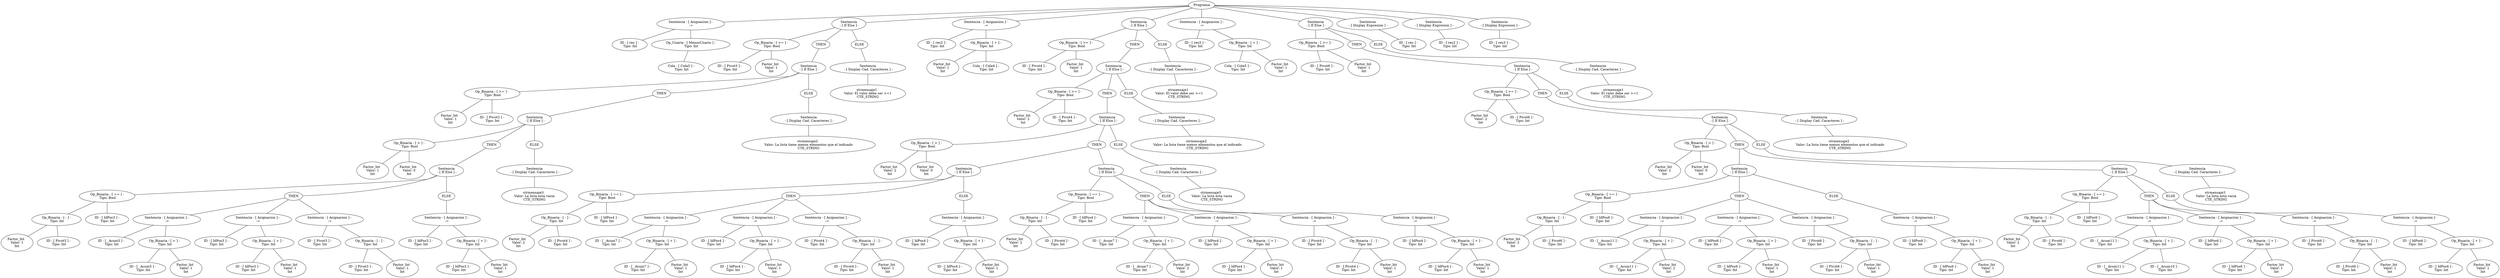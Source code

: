graph G {nodo_programa[label="Programa"]
nodo_353581637[label="Sentencia - [ Asignacion ] -
 :="]
nodo_programa--nodo_353581637
nodo_1359365952[label=" ID - [ res ] - 
 Tipo: Int"]
nodo_353581637--nodo_1359365952
nodo_1631080157[label=" Op_Unaria - [ MenosUnario ] - 
 Tipo: Int"]
nodo_353581637--nodo_1631080157
nodo_9929230571[label=" Cola - [ Cola3 ] - 
 Tipo: Int"]
nodo_1631080157--nodo_9929230571
nodo_1931662721[label="Sentencia
 - [ If Else ] -"]
nodo_programa--nodo_1931662721
nodo_1854598173[label=" Op_Binaria - [ >= ] - 
 Tipo: Bool"]
nodo_1931662721--nodo_1854598173
nodo_2062486072[label=" ID - [ Pivot3 ] - 
 Tipo: Int"]
nodo_1854598173--nodo_2062486072
nodo_430997090[label="Factor_Int  
 Valor: 1 
Int"]
nodo_1854598173--nodo_430997090
nodo_19316627211[label="THEN"]
nodo_1931662721--nodo_19316627211
nodo_2086350344[label="Sentencia
 - [ If Else ] -"]
nodo_19316627211--nodo_2086350344
nodo_1166593946[label=" Op_Binaria - [ >= ] - 
 Tipo: Bool"]
nodo_2086350344--nodo_1166593946
nodo_1194636249[label="Factor_Int  
 Valor: 1 
Int"]
nodo_1166593946--nodo_1194636249
nodo_1575851571[label=" ID - [ Pivot3 ] - 
 Tipo: Int"]
nodo_1166593946--nodo_1575851571
nodo_20863503441[label="THEN"]
nodo_2086350344--nodo_20863503441
nodo_2019805416[label="Sentencia
 - [ If Else ] -"]
nodo_20863503441--nodo_2019805416
nodo_2073308257[label=" Op_Binaria - [ > ] - 
 Tipo: Bool"]
nodo_2019805416--nodo_2073308257
nodo_433910449[label="Factor_Int  
 Valor: 1 
Int"]
nodo_2073308257--nodo_433910449
nodo_674345911[label="Factor_Int  
 Valor: 0 
Int"]
nodo_2073308257--nodo_674345911
nodo_20198054161[label="THEN"]
nodo_2019805416--nodo_20198054161
nodo_1316166353[label="Sentencia
 - [ If Else ] -"]
nodo_20198054161--nodo_1316166353
nodo_341753946[label=" Op_Binaria - [ == ] - 
 Tipo: Bool"]
nodo_1316166353--nodo_341753946
nodo_1785323802[label=" Op_Binaria - [ - ] - 
 Tipo: Int"]
nodo_341753946--nodo_1785323802
nodo_1331715051[label="Factor_Int  
 Valor: 1 
Int"]
nodo_1785323802--nodo_1331715051
nodo_420701508[label=" ID - [ Pivot3 ] - 
 Tipo: Int"]
nodo_1785323802--nodo_420701508
nodo_2066561580[label=" ID - [ IdPos3 ] - 
 Tipo: Int"]
nodo_341753946--nodo_2066561580
nodo_13161663531[label="THEN"]
nodo_1316166353--nodo_13161663531
nodo_1592358242[label="Sentencia - [ Asignacion ] -
 :="]
nodo_13161663531--nodo_1592358242
nodo_320586327[label=" ID - [ _Acum5 ] - 
 Tipo: Int"]
nodo_1592358242--nodo_320586327
nodo_287358005[label=" Op_Binaria - [ + ] - 
 Tipo: Int"]
nodo_1592358242--nodo_287358005
nodo_55449703[label=" ID - [ _Acum5 ] - 
 Tipo: Int"]
nodo_287358005--nodo_55449703
nodo_1265104648[label="Factor_Int  
 Valor: 1 
Int"]
nodo_287358005--nodo_1265104648
nodo_370749193[label="Sentencia - [ Asignacion ] -
 :="]
nodo_13161663531--nodo_370749193
nodo_1541230311[label=" ID - [ IdPos3 ] - 
 Tipo: Int"]
nodo_370749193--nodo_1541230311
nodo_1325961405[label=" Op_Binaria - [ + ] - 
 Tipo: Int"]
nodo_370749193--nodo_1325961405
nodo_1014379547[label=" ID - [ IdPos3 ] - 
 Tipo: Int"]
nodo_1325961405--nodo_1014379547
nodo_1665672699[label="Factor_Int  
 Valor: 1 
Int"]
nodo_1325961405--nodo_1665672699
nodo_1381229827[label="Sentencia - [ Asignacion ] -
 :="]
nodo_13161663531--nodo_1381229827
nodo_1507138188[label=" ID - [ Pivot3 ] - 
 Tipo: Int"]
nodo_1381229827--nodo_1507138188
nodo_1410214721[label=" Op_Binaria - [ - ] - 
 Tipo: Int"]
nodo_1381229827--nodo_1410214721
nodo_1993063366[label=" ID - [ Pivot3 ] - 
 Tipo: Int"]
nodo_1410214721--nodo_1993063366
nodo_998056929[label="Factor_Int  
 Valor: 1 
Int"]
nodo_1410214721--nodo_998056929
nodo_13161663532[label="ELSE"]
nodo_1316166353--nodo_13161663532
nodo_1250779000[label="Sentencia - [ Asignacion ] -
 :="]
nodo_13161663532--nodo_1250779000
nodo_1878798667[label=" ID - [ IdPos3 ] - 
 Tipo: Int"]
nodo_1250779000--nodo_1878798667
nodo_1145221881[label=" Op_Binaria - [ + ] - 
 Tipo: Int"]
nodo_1250779000--nodo_1145221881
nodo_385020859[label=" ID - [ IdPos3 ] - 
 Tipo: Int"]
nodo_1145221881--nodo_385020859
nodo_908331138[label="Factor_Int  
 Valor: 1 
Int"]
nodo_1145221881--nodo_908331138
nodo_20198054162[label="ELSE"]
nodo_2019805416--nodo_20198054162
nodo_945557860[label="Sentencia
 - [ Display Cad. Caracteres ] -"]
nodo_20198054162--nodo_945557860
nodo_1775811052[label="strmensaje3  
 Valor: La lista esta vacia 
CTE_STRING"]
nodo_945557860--nodo_1775811052
nodo_20863503442[label="ELSE"]
nodo_2086350344--nodo_20863503442
nodo_1756819527[label="Sentencia
 - [ Display Cad. Caracteres ] -"]
nodo_20863503442--nodo_1756819527
nodo_2126546379[label="strmensaje2  
 Valor: La lista tiene menos elementos que el indicado 
CTE_STRING"]
nodo_1756819527--nodo_2126546379
nodo_19316627212[label="ELSE"]
nodo_1931662721--nodo_19316627212
nodo_651127878[label="Sentencia
 - [ Display Cad. Caracteres ] -"]
nodo_19316627212--nodo_651127878
nodo_175421098[label="strmensaje1  
 Valor: El valor debe ser >=1 
CTE_STRING"]
nodo_651127878--nodo_175421098
nodo_1930424597[label="Sentencia - [ Asignacion ] -
 :="]
nodo_programa--nodo_1930424597
nodo_1436502891[label=" ID - [ res2 ] - 
 Tipo: Int"]
nodo_1930424597--nodo_1436502891
nodo_894138617[label=" Op_Binaria - [ + ] - 
 Tipo: Int"]
nodo_1930424597--nodo_894138617
nodo_1787538022[label="Factor_Int  
 Valor: 1 
Int"]
nodo_894138617--nodo_1787538022
nodo_10702554661[label=" Cola - [ Cola4 ] - 
 Tipo: Int"]
nodo_894138617--nodo_10702554661
nodo_789275342[label="Sentencia
 - [ If Else ] -"]
nodo_programa--nodo_789275342
nodo_1920697909[label=" Op_Binaria - [ >= ] - 
 Tipo: Bool"]
nodo_789275342--nodo_1920697909
nodo_1561702198[label=" ID - [ Pivot4 ] - 
 Tipo: Int"]
nodo_1920697909--nodo_1561702198
nodo_1929274348[label="Factor_Int  
 Valor: 1 
Int"]
nodo_1920697909--nodo_1929274348
nodo_7892753421[label="THEN"]
nodo_789275342--nodo_7892753421
nodo_102199919[label="Sentencia
 - [ If Else ] -"]
nodo_7892753421--nodo_102199919
nodo_687019702[label=" Op_Binaria - [ >= ] - 
 Tipo: Bool"]
nodo_102199919--nodo_687019702
nodo_1492086913[label="Factor_Int  
 Valor: 2 
Int"]
nodo_687019702--nodo_1492086913
nodo_1494190451[label=" ID - [ Pivot4 ] - 
 Tipo: Int"]
nodo_687019702--nodo_1494190451
nodo_1021999191[label="THEN"]
nodo_102199919--nodo_1021999191
nodo_1681267767[label="Sentencia
 - [ If Else ] -"]
nodo_1021999191--nodo_1681267767
nodo_1413542049[label=" Op_Binaria - [ > ] - 
 Tipo: Bool"]
nodo_1681267767--nodo_1413542049
nodo_2005461456[label="Factor_Int  
 Valor: 2 
Int"]
nodo_1413542049--nodo_2005461456
nodo_1382654531[label="Factor_Int  
 Valor: 0 
Int"]
nodo_1413542049--nodo_1382654531
nodo_16812677671[label="THEN"]
nodo_1681267767--nodo_16812677671
nodo_107666333[label="Sentencia
 - [ If Else ] -"]
nodo_16812677671--nodo_107666333
nodo_1442641417[label=" Op_Binaria - [ == ] - 
 Tipo: Bool"]
nodo_107666333--nodo_1442641417
nodo_1703559951[label=" Op_Binaria - [ - ] - 
 Tipo: Int"]
nodo_1442641417--nodo_1703559951
nodo_2062454343[label="Factor_Int  
 Valor: 2 
Int"]
nodo_1703559951--nodo_2062454343
nodo_713557172[label=" ID - [ Pivot4 ] - 
 Tipo: Int"]
nodo_1703559951--nodo_713557172
nodo_418833234[label=" ID - [ IdPos4 ] - 
 Tipo: Int"]
nodo_1442641417--nodo_418833234
nodo_1076663331[label="THEN"]
nodo_107666333--nodo_1076663331
nodo_793991544[label="Sentencia - [ Asignacion ] -
 :="]
nodo_1076663331--nodo_793991544
nodo_566322787[label=" ID - [ _Acum7 ] - 
 Tipo: Int"]
nodo_793991544--nodo_566322787
nodo_1267104587[label=" Op_Binaria - [ + ] - 
 Tipo: Int"]
nodo_793991544--nodo_1267104587
nodo_1682304282[label=" ID - [ _Acum7 ] - 
 Tipo: Int"]
nodo_1267104587--nodo_1682304282
nodo_663073219[label="Factor_Int  
 Valor: 1 
Int"]
nodo_1267104587--nodo_663073219
nodo_1374216307[label="Sentencia - [ Asignacion ] -
 :="]
nodo_1076663331--nodo_1374216307
nodo_2075158099[label=" ID - [ IdPos4 ] - 
 Tipo: Int"]
nodo_1374216307--nodo_2075158099
nodo_60032589[label=" Op_Binaria - [ + ] - 
 Tipo: Int"]
nodo_1374216307--nodo_60032589
nodo_1223820824[label=" ID - [ IdPos4 ] - 
 Tipo: Int"]
nodo_60032589--nodo_1223820824
nodo_1578077197[label="Factor_Int  
 Valor: 1 
Int"]
nodo_60032589--nodo_1578077197
nodo_653650785[label="Sentencia - [ Asignacion ] -
 :="]
nodo_1076663331--nodo_653650785
nodo_91240348[label=" ID - [ Pivot4 ] - 
 Tipo: Int"]
nodo_653650785--nodo_91240348
nodo_1575625708[label=" Op_Binaria - [ - ] - 
 Tipo: Int"]
nodo_653650785--nodo_1575625708
nodo_2133308344[label=" ID - [ Pivot4 ] - 
 Tipo: Int"]
nodo_1575625708--nodo_2133308344
nodo_1988162014[label="Factor_Int  
 Valor: 1 
Int"]
nodo_1575625708--nodo_1988162014
nodo_1076663332[label="ELSE"]
nodo_107666333--nodo_1076663332
nodo_1917379653[label="Sentencia - [ Asignacion ] -
 :="]
nodo_1076663332--nodo_1917379653
nodo_2117164195[label=" ID - [ IdPos4 ] - 
 Tipo: Int"]
nodo_1917379653--nodo_2117164195
nodo_1019841198[label=" Op_Binaria - [ + ] - 
 Tipo: Int"]
nodo_1917379653--nodo_1019841198
nodo_1303810792[label=" ID - [ IdPos4 ] - 
 Tipo: Int"]
nodo_1019841198--nodo_1303810792
nodo_2028547543[label="Factor_Int  
 Valor: 1 
Int"]
nodo_1019841198--nodo_2028547543
nodo_206152237[label="Sentencia
 - [ If Else ] -"]
nodo_16812677671--nodo_206152237
nodo_2082854384[label=" Op_Binaria - [ == ] - 
 Tipo: Bool"]
nodo_206152237--nodo_2082854384
nodo_92088654[label=" Op_Binaria - [ - ] - 
 Tipo: Int"]
nodo_2082854384--nodo_92088654
nodo_877345699[label="Factor_Int  
 Valor: 2 
Int"]
nodo_92088654--nodo_877345699
nodo_1976745933[label=" ID - [ Pivot4 ] - 
 Tipo: Int"]
nodo_92088654--nodo_1976745933
nodo_654995154[label=" ID - [ IdPos4 ] - 
 Tipo: Int"]
nodo_2082854384--nodo_654995154
nodo_2061522371[label="THEN"]
nodo_206152237--nodo_2061522371
nodo_1271989284[label="Sentencia - [ Asignacion ] -
 :="]
nodo_2061522371--nodo_1271989284
nodo_648718558[label=" ID - [ _Acum7 ] - 
 Tipo: Int"]
nodo_1271989284--nodo_648718558
nodo_1181112081[label=" Op_Binaria - [ + ] - 
 Tipo: Int"]
nodo_1271989284--nodo_1181112081
nodo_846122481[label=" ID - [ _Acum7 ] - 
 Tipo: Int"]
nodo_1181112081--nodo_846122481
nodo_82333000[label="Factor_Int  
 Valor: 2 
Int"]
nodo_1181112081--nodo_82333000
nodo_1910312892[label="Sentencia - [ Asignacion ] -
 :="]
nodo_2061522371--nodo_1910312892
nodo_37922049[label=" ID - [ IdPos4 ] - 
 Tipo: Int"]
nodo_1910312892--nodo_37922049
nodo_1986573447[label=" Op_Binaria - [ + ] - 
 Tipo: Int"]
nodo_1910312892--nodo_1986573447
nodo_850263806[label=" ID - [ IdPos4 ] - 
 Tipo: Int"]
nodo_1986573447--nodo_850263806
nodo_722774008[label="Factor_Int  
 Valor: 1 
Int"]
nodo_1986573447--nodo_722774008
nodo_1021932854[label="Sentencia - [ Asignacion ] -
 :="]
nodo_2061522371--nodo_1021932854
nodo_253112992[label=" ID - [ Pivot4 ] - 
 Tipo: Int"]
nodo_1021932854--nodo_253112992
nodo_1385260978[label=" Op_Binaria - [ - ] - 
 Tipo: Int"]
nodo_1021932854--nodo_1385260978
nodo_1555313023[label=" ID - [ Pivot4 ] - 
 Tipo: Int"]
nodo_1385260978--nodo_1555313023
nodo_730050330[label="Factor_Int  
 Valor: 1 
Int"]
nodo_1385260978--nodo_730050330
nodo_2061522372[label="ELSE"]
nodo_206152237--nodo_2061522372
nodo_364776440[label="Sentencia - [ Asignacion ] -
 :="]
nodo_2061522372--nodo_364776440
nodo_1280004618[label=" ID - [ IdPos4 ] - 
 Tipo: Int"]
nodo_364776440--nodo_1280004618
nodo_822717749[label=" Op_Binaria - [ + ] - 
 Tipo: Int"]
nodo_364776440--nodo_822717749
nodo_121909105[label=" ID - [ IdPos4 ] - 
 Tipo: Int"]
nodo_822717749--nodo_121909105
nodo_1648367018[label="Factor_Int  
 Valor: 1 
Int"]
nodo_822717749--nodo_1648367018
nodo_16812677672[label="ELSE"]
nodo_1681267767--nodo_16812677672
nodo_1955447018[label="Sentencia
 - [ Display Cad. Caracteres ] -"]
nodo_16812677672--nodo_1955447018
nodo_143764299[label="strmensaje3  
 Valor: La lista esta vacia 
CTE_STRING"]
nodo_1955447018--nodo_143764299
nodo_1021999192[label="ELSE"]
nodo_102199919--nodo_1021999192
nodo_772289167[label="Sentencia
 - [ Display Cad. Caracteres ] -"]
nodo_1021999192--nodo_772289167
nodo_1283952545[label="strmensaje2  
 Valor: La lista tiene menos elementos que el indicado 
CTE_STRING"]
nodo_772289167--nodo_1283952545
nodo_7892753422[label="ELSE"]
nodo_789275342--nodo_7892753422
nodo_1444383819[label="Sentencia
 - [ Display Cad. Caracteres ] -"]
nodo_7892753422--nodo_1444383819
nodo_1398386225[label="strmensaje1  
 Valor: El valor debe ser >=1 
CTE_STRING"]
nodo_1444383819--nodo_1398386225
nodo_2040074300[label="Sentencia - [ Asignacion ] -
 :="]
nodo_programa--nodo_2040074300
nodo_1009414815[label=" ID - [ res3 ] - 
 Tipo: Int"]
nodo_2040074300--nodo_1009414815
nodo_1422425501[label=" Op_Binaria - [ + ] - 
 Tipo: Int"]
nodo_2040074300--nodo_1422425501
nodo_6532711751[label=" Cola - [ Cola5 ] - 
 Tipo: Int"]
nodo_1422425501--nodo_6532711751
nodo_1277171772[label="Sentencia
 - [ If Else ] -"]
nodo_programa--nodo_1277171772
nodo_641708071[label=" Op_Binaria - [ >= ] - 
 Tipo: Bool"]
nodo_1277171772--nodo_641708071
nodo_948550391[label=" ID - [ Pivot6 ] - 
 Tipo: Int"]
nodo_641708071--nodo_948550391
nodo_1473812979[label="Factor_Int  
 Valor: 1 
Int"]
nodo_641708071--nodo_1473812979
nodo_12771717721[label="THEN"]
nodo_1277171772--nodo_12771717721
nodo_460688076[label="Sentencia
 - [ If Else ] -"]
nodo_12771717721--nodo_460688076
nodo_1074839309[label=" Op_Binaria - [ >= ] - 
 Tipo: Bool"]
nodo_460688076--nodo_1074839309
nodo_901512186[label="Factor_Int  
 Valor: 2 
Int"]
nodo_1074839309--nodo_901512186
nodo_641723327[label=" ID - [ Pivot6 ] - 
 Tipo: Int"]
nodo_1074839309--nodo_641723327
nodo_4606880761[label="THEN"]
nodo_460688076--nodo_4606880761
nodo_296433246[label="Sentencia
 - [ If Else ] -"]
nodo_4606880761--nodo_296433246
nodo_1409682353[label=" Op_Binaria - [ > ] - 
 Tipo: Bool"]
nodo_296433246--nodo_1409682353
nodo_1049120480[label="Factor_Int  
 Valor: 2 
Int"]
nodo_1409682353--nodo_1049120480
nodo_1739794589[label="Factor_Int  
 Valor: 0 
Int"]
nodo_1409682353--nodo_1739794589
nodo_2964332461[label="THEN"]
nodo_296433246--nodo_2964332461
nodo_803400691[label="Sentencia
 - [ If Else ] -"]
nodo_2964332461--nodo_803400691
nodo_1272784445[label=" Op_Binaria - [ == ] - 
 Tipo: Bool"]
nodo_803400691--nodo_1272784445
nodo_937332456[label=" Op_Binaria - [ - ] - 
 Tipo: Int"]
nodo_1272784445--nodo_937332456
nodo_1230487374[label="Factor_Int  
 Valor: 2 
Int"]
nodo_937332456--nodo_1230487374
nodo_1901230308[label=" ID - [ Pivot6 ] - 
 Tipo: Int"]
nodo_937332456--nodo_1901230308
nodo_1402750013[label=" ID - [ IdPos6 ] - 
 Tipo: Int"]
nodo_1272784445--nodo_1402750013
nodo_8034006911[label="THEN"]
nodo_803400691--nodo_8034006911
nodo_284572008[label="Sentencia - [ Asignacion ] -
 :="]
nodo_8034006911--nodo_284572008
nodo_1689213431[label=" ID - [ _Acum11 ] - 
 Tipo: Int"]
nodo_284572008--nodo_1689213431
nodo_106465502[label=" Op_Binaria - [ + ] - 
 Tipo: Int"]
nodo_284572008--nodo_106465502
nodo_936675716[label=" ID - [ _Acum11 ] - 
 Tipo: Int"]
nodo_106465502--nodo_936675716
nodo_1476042856[label="Factor_Int  
 Valor: 2 
Int"]
nodo_106465502--nodo_1476042856
nodo_373873519[label="Sentencia - [ Asignacion ] -
 :="]
nodo_8034006911--nodo_373873519
nodo_146167984[label=" ID - [ IdPos6 ] - 
 Tipo: Int"]
nodo_373873519--nodo_146167984
nodo_1256861440[label=" Op_Binaria - [ + ] - 
 Tipo: Int"]
nodo_373873519--nodo_1256861440
nodo_1499531120[label=" ID - [ IdPos6 ] - 
 Tipo: Int"]
nodo_1256861440--nodo_1499531120
nodo_161623184[label="Factor_Int  
 Valor: 1 
Int"]
nodo_1256861440--nodo_161623184
nodo_871077580[label="Sentencia - [ Asignacion ] -
 :="]
nodo_8034006911--nodo_871077580
nodo_685915550[label=" ID - [ Pivot6 ] - 
 Tipo: Int"]
nodo_871077580--nodo_685915550
nodo_2036983157[label=" Op_Binaria - [ - ] - 
 Tipo: Int"]
nodo_871077580--nodo_2036983157
nodo_1631031396[label=" ID - [ Pivot6 ] - 
 Tipo: Int"]
nodo_2036983157--nodo_1631031396
nodo_243611512[label="Factor_Int  
 Valor: 1 
Int"]
nodo_2036983157--nodo_243611512
nodo_8034006912[label="ELSE"]
nodo_803400691--nodo_8034006912
nodo_934471163[label="Sentencia - [ Asignacion ] -
 :="]
nodo_8034006912--nodo_934471163
nodo_21429301[label=" ID - [ IdPos6 ] - 
 Tipo: Int"]
nodo_934471163--nodo_21429301
nodo_1546647753[label=" Op_Binaria - [ + ] - 
 Tipo: Int"]
nodo_934471163--nodo_1546647753
nodo_2075536067[label=" ID - [ IdPos6 ] - 
 Tipo: Int"]
nodo_1546647753--nodo_2075536067
nodo_1527481715[label="Factor_Int  
 Valor: 1 
Int"]
nodo_1546647753--nodo_1527481715
nodo_1838841203[label="Sentencia
 - [ If Else ] -"]
nodo_2964332461--nodo_1838841203
nodo_1322265017[label=" Op_Binaria - [ == ] - 
 Tipo: Bool"]
nodo_1838841203--nodo_1322265017
nodo_83550866[label=" Op_Binaria - [ - ] - 
 Tipo: Int"]
nodo_1322265017--nodo_83550866
nodo_64872291[label="Factor_Int  
 Valor: 2 
Int"]
nodo_83550866--nodo_64872291
nodo_1024609166[label=" ID - [ Pivot6 ] - 
 Tipo: Int"]
nodo_83550866--nodo_1024609166
nodo_1925193844[label=" ID - [ IdPos6 ] - 
 Tipo: Int"]
nodo_1322265017--nodo_1925193844
nodo_18388412031[label="THEN"]
nodo_1838841203--nodo_18388412031
nodo_570270412[label="Sentencia - [ Asignacion ] -
 :="]
nodo_18388412031--nodo_570270412
nodo_1278625623[label=" ID - [ _Acum11 ] - 
 Tipo: Int"]
nodo_570270412--nodo_1278625623
nodo_1666657124[label=" Op_Binaria - [ + ] - 
 Tipo: Int"]
nodo_570270412--nodo_1666657124
nodo_275215610[label=" ID - [ _Acum11 ] - 
 Tipo: Int"]
nodo_1666657124--nodo_275215610
nodo_1547722744[label=" ID - [ _Acum10 ] - 
 Tipo: Int"]
nodo_1666657124--nodo_1547722744
nodo_573749208[label="Sentencia - [ Asignacion ] -
 :="]
nodo_18388412031--nodo_573749208
nodo_2019861745[label=" ID - [ IdPos6 ] - 
 Tipo: Int"]
nodo_573749208--nodo_2019861745
nodo_1401937827[label=" Op_Binaria - [ + ] - 
 Tipo: Int"]
nodo_573749208--nodo_1401937827
nodo_233760181[label=" ID - [ IdPos6 ] - 
 Tipo: Int"]
nodo_1401937827--nodo_233760181
nodo_978657191[label="Factor_Int  
 Valor: 1 
Int"]
nodo_1401937827--nodo_978657191
nodo_1741387568[label="Sentencia - [ Asignacion ] -
 :="]
nodo_18388412031--nodo_1741387568
nodo_1242881709[label=" ID - [ Pivot6 ] - 
 Tipo: Int"]
nodo_1741387568--nodo_1242881709
nodo_816666903[label=" Op_Binaria - [ - ] - 
 Tipo: Int"]
nodo_1741387568--nodo_816666903
nodo_580374658[label=" ID - [ Pivot6 ] - 
 Tipo: Int"]
nodo_816666903--nodo_580374658
nodo_509165847[label="Factor_Int  
 Valor: 1 
Int"]
nodo_816666903--nodo_509165847
nodo_18388412032[label="ELSE"]
nodo_1838841203--nodo_18388412032
nodo_1918113223[label="Sentencia - [ Asignacion ] -
 :="]
nodo_18388412032--nodo_1918113223
nodo_678137723[label=" ID - [ IdPos6 ] - 
 Tipo: Int"]
nodo_1918113223--nodo_678137723
nodo_878987572[label=" Op_Binaria - [ + ] - 
 Tipo: Int"]
nodo_1918113223--nodo_878987572
nodo_1625421654[label=" ID - [ IdPos6 ] - 
 Tipo: Int"]
nodo_878987572--nodo_1625421654
nodo_843656352[label="Factor_Int  
 Valor: 1 
Int"]
nodo_878987572--nodo_843656352
nodo_2964332462[label="ELSE"]
nodo_296433246--nodo_2964332462
nodo_1185770949[label="Sentencia
 - [ Display Cad. Caracteres ] -"]
nodo_2964332462--nodo_1185770949
nodo_1343664589[label="strmensaje3  
 Valor: La lista esta vacia 
CTE_STRING"]
nodo_1185770949--nodo_1343664589
nodo_4606880762[label="ELSE"]
nodo_460688076--nodo_4606880762
nodo_1059235806[label="Sentencia
 - [ Display Cad. Caracteres ] -"]
nodo_4606880762--nodo_1059235806
nodo_1148559542[label="strmensaje2  
 Valor: La lista tiene menos elementos que el indicado 
CTE_STRING"]
nodo_1059235806--nodo_1148559542
nodo_12771717722[label="ELSE"]
nodo_1277171772--nodo_12771717722
nodo_1763389112[label="Sentencia
 - [ Display Cad. Caracteres ] -"]
nodo_12771717722--nodo_1763389112
nodo_208040591[label="strmensaje1  
 Valor: El valor debe ser >=1 
CTE_STRING"]
nodo_1763389112--nodo_208040591
nodo_2077258328[label="Factor_Int  
 Valor: 1 
Int"]
nodo_1422425501--nodo_2077258328
nodo_653265075[label="Sentencia
 - [ Display Expresion ] -"]
nodo_programa--nodo_653265075
nodo_1581966224[label=" ID - [ res ] - 
 Tipo: Int"]
nodo_653265075--nodo_1581966224
nodo_15356817[label="Sentencia
 - [ Display Expresion ] -"]
nodo_programa--nodo_15356817
nodo_834911589[label=" ID - [ res2 ] - 
 Tipo: Int"]
nodo_15356817--nodo_834911589
nodo_791040634[label="Sentencia
 - [ Display Expresion ] -"]
nodo_programa--nodo_791040634
nodo_154494591[label=" ID - [ res3 ] - 
 Tipo: Int"]
nodo_791040634--nodo_154494591
}
